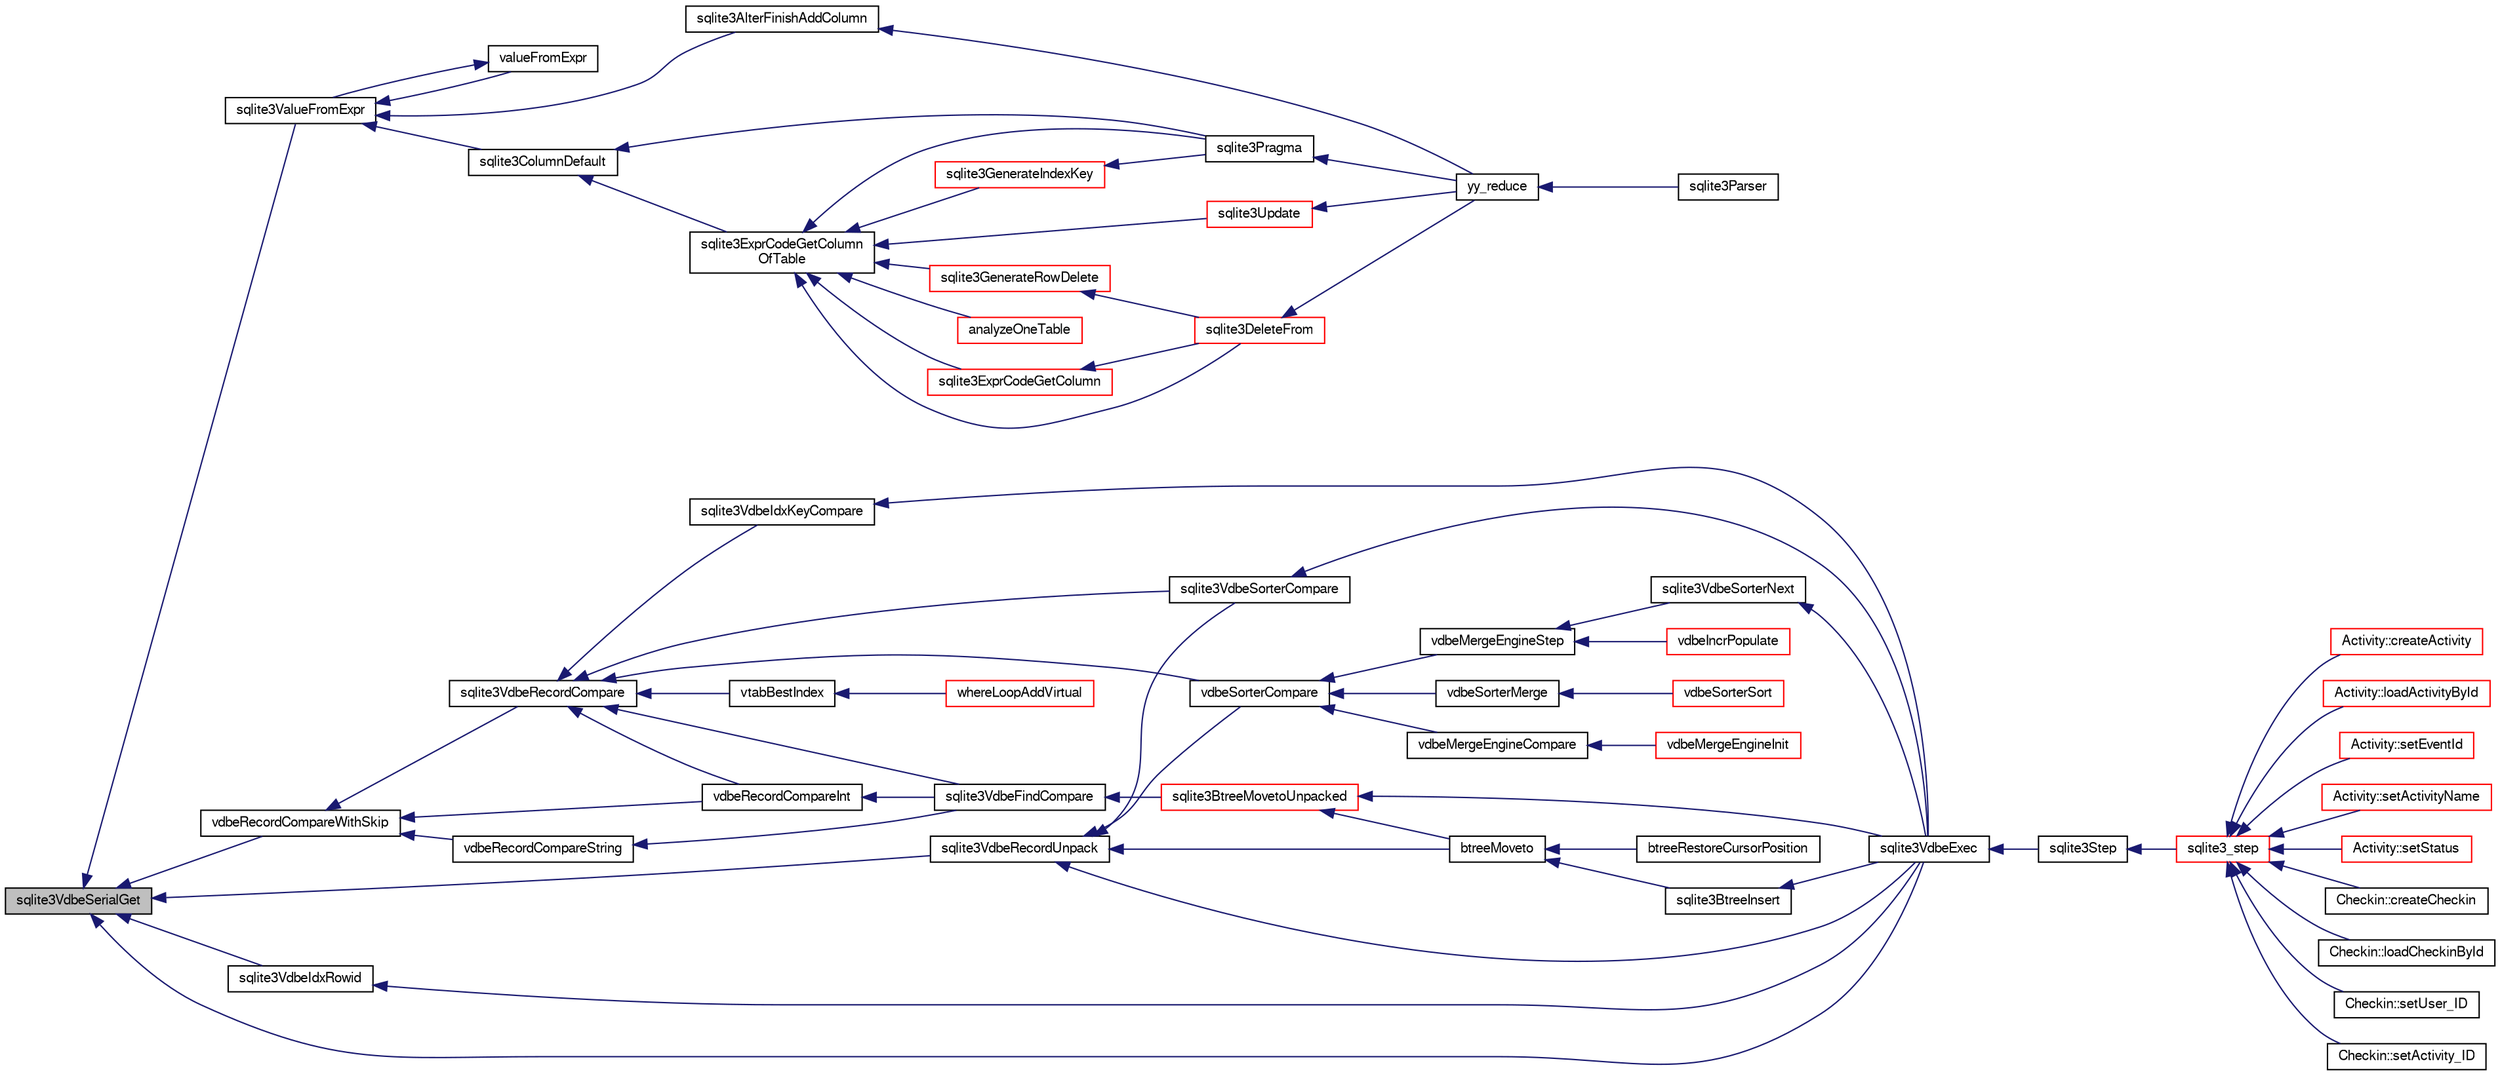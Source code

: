 digraph "sqlite3VdbeSerialGet"
{
  edge [fontname="FreeSans",fontsize="10",labelfontname="FreeSans",labelfontsize="10"];
  node [fontname="FreeSans",fontsize="10",shape=record];
  rankdir="LR";
  Node788819 [label="sqlite3VdbeSerialGet",height=0.2,width=0.4,color="black", fillcolor="grey75", style="filled", fontcolor="black"];
  Node788819 -> Node788820 [dir="back",color="midnightblue",fontsize="10",style="solid",fontname="FreeSans"];
  Node788820 [label="sqlite3ValueFromExpr",height=0.2,width=0.4,color="black", fillcolor="white", style="filled",URL="$sqlite3_8c.html#af103c812684544760641a1cd4d9745df"];
  Node788820 -> Node788821 [dir="back",color="midnightblue",fontsize="10",style="solid",fontname="FreeSans"];
  Node788821 [label="valueFromExpr",height=0.2,width=0.4,color="black", fillcolor="white", style="filled",URL="$sqlite3_8c.html#a08f91b27c0189e8b5bcdea6537466b7c"];
  Node788821 -> Node788820 [dir="back",color="midnightblue",fontsize="10",style="solid",fontname="FreeSans"];
  Node788820 -> Node788822 [dir="back",color="midnightblue",fontsize="10",style="solid",fontname="FreeSans"];
  Node788822 [label="sqlite3AlterFinishAddColumn",height=0.2,width=0.4,color="black", fillcolor="white", style="filled",URL="$sqlite3_8c.html#a392e1e5be904b01216faae16a77c2c31"];
  Node788822 -> Node788823 [dir="back",color="midnightblue",fontsize="10",style="solid",fontname="FreeSans"];
  Node788823 [label="yy_reduce",height=0.2,width=0.4,color="black", fillcolor="white", style="filled",URL="$sqlite3_8c.html#a7c419a9b25711c666a9a2449ef377f14"];
  Node788823 -> Node788824 [dir="back",color="midnightblue",fontsize="10",style="solid",fontname="FreeSans"];
  Node788824 [label="sqlite3Parser",height=0.2,width=0.4,color="black", fillcolor="white", style="filled",URL="$sqlite3_8c.html#a0327d71a5fabe0b6a343d78a2602e72a"];
  Node788820 -> Node788825 [dir="back",color="midnightblue",fontsize="10",style="solid",fontname="FreeSans"];
  Node788825 [label="sqlite3ColumnDefault",height=0.2,width=0.4,color="black", fillcolor="white", style="filled",URL="$sqlite3_8c.html#a59f47949957801afdf53735549eacc7d"];
  Node788825 -> Node788826 [dir="back",color="midnightblue",fontsize="10",style="solid",fontname="FreeSans"];
  Node788826 [label="sqlite3ExprCodeGetColumn\lOfTable",height=0.2,width=0.4,color="black", fillcolor="white", style="filled",URL="$sqlite3_8c.html#aef676ae689397d0e050eb0a360c32315"];
  Node788826 -> Node788827 [dir="back",color="midnightblue",fontsize="10",style="solid",fontname="FreeSans"];
  Node788827 [label="sqlite3ExprCodeGetColumn",height=0.2,width=0.4,color="red", fillcolor="white", style="filled",URL="$sqlite3_8c.html#a053723da492b5bb45cb8df75c733155d"];
  Node788827 -> Node788847 [dir="back",color="midnightblue",fontsize="10",style="solid",fontname="FreeSans"];
  Node788847 [label="sqlite3DeleteFrom",height=0.2,width=0.4,color="red", fillcolor="white", style="filled",URL="$sqlite3_8c.html#ab9b4b45349188b49eabb23f94608a091"];
  Node788847 -> Node788823 [dir="back",color="midnightblue",fontsize="10",style="solid",fontname="FreeSans"];
  Node788826 -> Node788896 [dir="back",color="midnightblue",fontsize="10",style="solid",fontname="FreeSans"];
  Node788896 [label="analyzeOneTable",height=0.2,width=0.4,color="red", fillcolor="white", style="filled",URL="$sqlite3_8c.html#a31d4182bf855943a5d0526dbb4987803"];
  Node788826 -> Node788847 [dir="back",color="midnightblue",fontsize="10",style="solid",fontname="FreeSans"];
  Node788826 -> Node788846 [dir="back",color="midnightblue",fontsize="10",style="solid",fontname="FreeSans"];
  Node788846 [label="sqlite3GenerateRowDelete",height=0.2,width=0.4,color="red", fillcolor="white", style="filled",URL="$sqlite3_8c.html#a2c76cbf3027fc18fdbb8cb4cd96b77d9"];
  Node788846 -> Node788847 [dir="back",color="midnightblue",fontsize="10",style="solid",fontname="FreeSans"];
  Node788826 -> Node788835 [dir="back",color="midnightblue",fontsize="10",style="solid",fontname="FreeSans"];
  Node788835 [label="sqlite3GenerateIndexKey",height=0.2,width=0.4,color="red", fillcolor="white", style="filled",URL="$sqlite3_8c.html#ab85ac93d5c5e6760f45f07897be7f272"];
  Node788835 -> Node788860 [dir="back",color="midnightblue",fontsize="10",style="solid",fontname="FreeSans"];
  Node788860 [label="sqlite3Pragma",height=0.2,width=0.4,color="black", fillcolor="white", style="filled",URL="$sqlite3_8c.html#a111391370f58f8e6a6eca51fd34d62ed"];
  Node788860 -> Node788823 [dir="back",color="midnightblue",fontsize="10",style="solid",fontname="FreeSans"];
  Node788826 -> Node788860 [dir="back",color="midnightblue",fontsize="10",style="solid",fontname="FreeSans"];
  Node788826 -> Node788855 [dir="back",color="midnightblue",fontsize="10",style="solid",fontname="FreeSans"];
  Node788855 [label="sqlite3Update",height=0.2,width=0.4,color="red", fillcolor="white", style="filled",URL="$sqlite3_8c.html#ac5aa67c46e8cc8174566fabe6809fafa"];
  Node788855 -> Node788823 [dir="back",color="midnightblue",fontsize="10",style="solid",fontname="FreeSans"];
  Node788825 -> Node788860 [dir="back",color="midnightblue",fontsize="10",style="solid",fontname="FreeSans"];
  Node788819 -> Node788900 [dir="back",color="midnightblue",fontsize="10",style="solid",fontname="FreeSans"];
  Node788900 [label="sqlite3VdbeRecordUnpack",height=0.2,width=0.4,color="black", fillcolor="white", style="filled",URL="$sqlite3_8c.html#a33dc4e6ab8c683f8c42b357da66328a0"];
  Node788900 -> Node788901 [dir="back",color="midnightblue",fontsize="10",style="solid",fontname="FreeSans"];
  Node788901 [label="btreeMoveto",height=0.2,width=0.4,color="black", fillcolor="white", style="filled",URL="$sqlite3_8c.html#a13481d732f5bb516f599d16a428034c4"];
  Node788901 -> Node788902 [dir="back",color="midnightblue",fontsize="10",style="solid",fontname="FreeSans"];
  Node788902 [label="btreeRestoreCursorPosition",height=0.2,width=0.4,color="black", fillcolor="white", style="filled",URL="$sqlite3_8c.html#ac3fe093bc4fe5a20ac5d5cabf99e119a"];
  Node788901 -> Node788903 [dir="back",color="midnightblue",fontsize="10",style="solid",fontname="FreeSans"];
  Node788903 [label="sqlite3BtreeInsert",height=0.2,width=0.4,color="black", fillcolor="white", style="filled",URL="$sqlite3_8c.html#aa6c6b68ed28d38984e5fa329794d7f02"];
  Node788903 -> Node788904 [dir="back",color="midnightblue",fontsize="10",style="solid",fontname="FreeSans"];
  Node788904 [label="sqlite3VdbeExec",height=0.2,width=0.4,color="black", fillcolor="white", style="filled",URL="$sqlite3_8c.html#a8ce40a614bdc56719c4d642b1e4dfb21"];
  Node788904 -> Node788905 [dir="back",color="midnightblue",fontsize="10",style="solid",fontname="FreeSans"];
  Node788905 [label="sqlite3Step",height=0.2,width=0.4,color="black", fillcolor="white", style="filled",URL="$sqlite3_8c.html#a3f2872e873e2758a4beedad1d5113554"];
  Node788905 -> Node788906 [dir="back",color="midnightblue",fontsize="10",style="solid",fontname="FreeSans"];
  Node788906 [label="sqlite3_step",height=0.2,width=0.4,color="red", fillcolor="white", style="filled",URL="$sqlite3_8h.html#ac1e491ce36b7471eb28387f7d3c74334"];
  Node788906 -> Node788907 [dir="back",color="midnightblue",fontsize="10",style="solid",fontname="FreeSans"];
  Node788907 [label="Activity::createActivity",height=0.2,width=0.4,color="red", fillcolor="white", style="filled",URL="$classActivity.html#a813cc5e52c14ab49b39014c134e3425b"];
  Node788906 -> Node788910 [dir="back",color="midnightblue",fontsize="10",style="solid",fontname="FreeSans"];
  Node788910 [label="Activity::loadActivityById",height=0.2,width=0.4,color="red", fillcolor="white", style="filled",URL="$classActivity.html#abe4ffb4f08a47212ebf9013259d9e7fd"];
  Node788906 -> Node788912 [dir="back",color="midnightblue",fontsize="10",style="solid",fontname="FreeSans"];
  Node788912 [label="Activity::setEventId",height=0.2,width=0.4,color="red", fillcolor="white", style="filled",URL="$classActivity.html#adb1d0fd0d08f473e068f0a4086bfa9ca"];
  Node788906 -> Node788913 [dir="back",color="midnightblue",fontsize="10",style="solid",fontname="FreeSans"];
  Node788913 [label="Activity::setActivityName",height=0.2,width=0.4,color="red", fillcolor="white", style="filled",URL="$classActivity.html#a62dc3737b33915a36086f9dd26d16a81"];
  Node788906 -> Node788914 [dir="back",color="midnightblue",fontsize="10",style="solid",fontname="FreeSans"];
  Node788914 [label="Activity::setStatus",height=0.2,width=0.4,color="red", fillcolor="white", style="filled",URL="$classActivity.html#af618135a7738f4d2a7ee147a8ef912ea"];
  Node788906 -> Node788915 [dir="back",color="midnightblue",fontsize="10",style="solid",fontname="FreeSans"];
  Node788915 [label="Checkin::createCheckin",height=0.2,width=0.4,color="black", fillcolor="white", style="filled",URL="$classCheckin.html#a4e40acdf7fff0e607f6de4f24f3a163c"];
  Node788906 -> Node788916 [dir="back",color="midnightblue",fontsize="10",style="solid",fontname="FreeSans"];
  Node788916 [label="Checkin::loadCheckinById",height=0.2,width=0.4,color="black", fillcolor="white", style="filled",URL="$classCheckin.html#a3461f70ea6c68475225f2a07f78a21e0"];
  Node788906 -> Node788917 [dir="back",color="midnightblue",fontsize="10",style="solid",fontname="FreeSans"];
  Node788917 [label="Checkin::setUser_ID",height=0.2,width=0.4,color="black", fillcolor="white", style="filled",URL="$classCheckin.html#a76ab640f4f912876dbebf183db5359c6"];
  Node788906 -> Node788918 [dir="back",color="midnightblue",fontsize="10",style="solid",fontname="FreeSans"];
  Node788918 [label="Checkin::setActivity_ID",height=0.2,width=0.4,color="black", fillcolor="white", style="filled",URL="$classCheckin.html#ab2ff3ec2604ec73a42af25874a00b232"];
  Node788900 -> Node788904 [dir="back",color="midnightblue",fontsize="10",style="solid",fontname="FreeSans"];
  Node788900 -> Node789091 [dir="back",color="midnightblue",fontsize="10",style="solid",fontname="FreeSans"];
  Node789091 [label="vdbeSorterCompare",height=0.2,width=0.4,color="black", fillcolor="white", style="filled",URL="$sqlite3_8c.html#a26a68c900e02f2594095fbb9847bcfcb"];
  Node789091 -> Node789092 [dir="back",color="midnightblue",fontsize="10",style="solid",fontname="FreeSans"];
  Node789092 [label="vdbeSorterMerge",height=0.2,width=0.4,color="black", fillcolor="white", style="filled",URL="$sqlite3_8c.html#aaa5703afbca87873591cd9aaf20c07c1"];
  Node789092 -> Node789093 [dir="back",color="midnightblue",fontsize="10",style="solid",fontname="FreeSans"];
  Node789093 [label="vdbeSorterSort",height=0.2,width=0.4,color="red", fillcolor="white", style="filled",URL="$sqlite3_8c.html#a37472d80f20a7dec4ce84ad277d3341c"];
  Node789091 -> Node789099 [dir="back",color="midnightblue",fontsize="10",style="solid",fontname="FreeSans"];
  Node789099 [label="vdbeMergeEngineStep",height=0.2,width=0.4,color="black", fillcolor="white", style="filled",URL="$sqlite3_8c.html#a36af2b5bd30bb2d097a185ce7b349aed"];
  Node789099 -> Node789100 [dir="back",color="midnightblue",fontsize="10",style="solid",fontname="FreeSans"];
  Node789100 [label="vdbeIncrPopulate",height=0.2,width=0.4,color="red", fillcolor="white", style="filled",URL="$sqlite3_8c.html#a157a9f79260999f8f5f336d246f7b1bd"];
  Node789099 -> Node789113 [dir="back",color="midnightblue",fontsize="10",style="solid",fontname="FreeSans"];
  Node789113 [label="sqlite3VdbeSorterNext",height=0.2,width=0.4,color="black", fillcolor="white", style="filled",URL="$sqlite3_8c.html#a2c124733226f09f5b5ac860635be7850"];
  Node789113 -> Node788904 [dir="back",color="midnightblue",fontsize="10",style="solid",fontname="FreeSans"];
  Node789091 -> Node789114 [dir="back",color="midnightblue",fontsize="10",style="solid",fontname="FreeSans"];
  Node789114 [label="vdbeMergeEngineCompare",height=0.2,width=0.4,color="black", fillcolor="white", style="filled",URL="$sqlite3_8c.html#a828af0ac9092cfce3a40e78e66dd0039"];
  Node789114 -> Node789109 [dir="back",color="midnightblue",fontsize="10",style="solid",fontname="FreeSans"];
  Node789109 [label="vdbeMergeEngineInit",height=0.2,width=0.4,color="red", fillcolor="white", style="filled",URL="$sqlite3_8c.html#aa3c8bfc9bbc60c4bc1402369750c8c1f"];
  Node788900 -> Node789115 [dir="back",color="midnightblue",fontsize="10",style="solid",fontname="FreeSans"];
  Node789115 [label="sqlite3VdbeSorterCompare",height=0.2,width=0.4,color="black", fillcolor="white", style="filled",URL="$sqlite3_8c.html#a6e73d18bbcc57eb7069169ef7122686c"];
  Node789115 -> Node788904 [dir="back",color="midnightblue",fontsize="10",style="solid",fontname="FreeSans"];
  Node788819 -> Node789116 [dir="back",color="midnightblue",fontsize="10",style="solid",fontname="FreeSans"];
  Node789116 [label="vdbeRecordCompareWithSkip",height=0.2,width=0.4,color="black", fillcolor="white", style="filled",URL="$sqlite3_8c.html#a3e4bfdbbc6a8b6120c6df742e0720078"];
  Node789116 -> Node789117 [dir="back",color="midnightblue",fontsize="10",style="solid",fontname="FreeSans"];
  Node789117 [label="sqlite3VdbeRecordCompare",height=0.2,width=0.4,color="black", fillcolor="white", style="filled",URL="$sqlite3_8c.html#a58c98706c7f8dd49c401c05bfe4932da"];
  Node789117 -> Node789118 [dir="back",color="midnightblue",fontsize="10",style="solid",fontname="FreeSans"];
  Node789118 [label="vdbeRecordCompareInt",height=0.2,width=0.4,color="black", fillcolor="white", style="filled",URL="$sqlite3_8c.html#a459104c31aa42ddf98d697d52e21270d"];
  Node789118 -> Node789119 [dir="back",color="midnightblue",fontsize="10",style="solid",fontname="FreeSans"];
  Node789119 [label="sqlite3VdbeFindCompare",height=0.2,width=0.4,color="black", fillcolor="white", style="filled",URL="$sqlite3_8c.html#ad9c940db4ada13b5cafa9db531e0490f"];
  Node789119 -> Node789120 [dir="back",color="midnightblue",fontsize="10",style="solid",fontname="FreeSans"];
  Node789120 [label="sqlite3BtreeMovetoUnpacked",height=0.2,width=0.4,color="red", fillcolor="white", style="filled",URL="$sqlite3_8c.html#a6d0b5aed55d5e85a0a6bfcae169fe579"];
  Node789120 -> Node788901 [dir="back",color="midnightblue",fontsize="10",style="solid",fontname="FreeSans"];
  Node789120 -> Node788904 [dir="back",color="midnightblue",fontsize="10",style="solid",fontname="FreeSans"];
  Node789117 -> Node789119 [dir="back",color="midnightblue",fontsize="10",style="solid",fontname="FreeSans"];
  Node789117 -> Node789123 [dir="back",color="midnightblue",fontsize="10",style="solid",fontname="FreeSans"];
  Node789123 [label="sqlite3VdbeIdxKeyCompare",height=0.2,width=0.4,color="black", fillcolor="white", style="filled",URL="$sqlite3_8c.html#a633ec6b384086f70ef61b64a5269afc9"];
  Node789123 -> Node788904 [dir="back",color="midnightblue",fontsize="10",style="solid",fontname="FreeSans"];
  Node789117 -> Node789091 [dir="back",color="midnightblue",fontsize="10",style="solid",fontname="FreeSans"];
  Node789117 -> Node789115 [dir="back",color="midnightblue",fontsize="10",style="solid",fontname="FreeSans"];
  Node789117 -> Node789124 [dir="back",color="midnightblue",fontsize="10",style="solid",fontname="FreeSans"];
  Node789124 [label="vtabBestIndex",height=0.2,width=0.4,color="black", fillcolor="white", style="filled",URL="$sqlite3_8c.html#a7c9e7ebb514ed9b71c217bf567decf82"];
  Node789124 -> Node789125 [dir="back",color="midnightblue",fontsize="10",style="solid",fontname="FreeSans"];
  Node789125 [label="whereLoopAddVirtual",height=0.2,width=0.4,color="red", fillcolor="white", style="filled",URL="$sqlite3_8c.html#a33925379c63da49cea2e66c7780a4873"];
  Node789116 -> Node789118 [dir="back",color="midnightblue",fontsize="10",style="solid",fontname="FreeSans"];
  Node789116 -> Node789128 [dir="back",color="midnightblue",fontsize="10",style="solid",fontname="FreeSans"];
  Node789128 [label="vdbeRecordCompareString",height=0.2,width=0.4,color="black", fillcolor="white", style="filled",URL="$sqlite3_8c.html#af821a18a0284c3656bc001223fae440b"];
  Node789128 -> Node789119 [dir="back",color="midnightblue",fontsize="10",style="solid",fontname="FreeSans"];
  Node788819 -> Node789129 [dir="back",color="midnightblue",fontsize="10",style="solid",fontname="FreeSans"];
  Node789129 [label="sqlite3VdbeIdxRowid",height=0.2,width=0.4,color="black", fillcolor="white", style="filled",URL="$sqlite3_8c.html#a1a759afe6bc723418d03214c07ba410f"];
  Node789129 -> Node788904 [dir="back",color="midnightblue",fontsize="10",style="solid",fontname="FreeSans"];
  Node788819 -> Node788904 [dir="back",color="midnightblue",fontsize="10",style="solid",fontname="FreeSans"];
}
